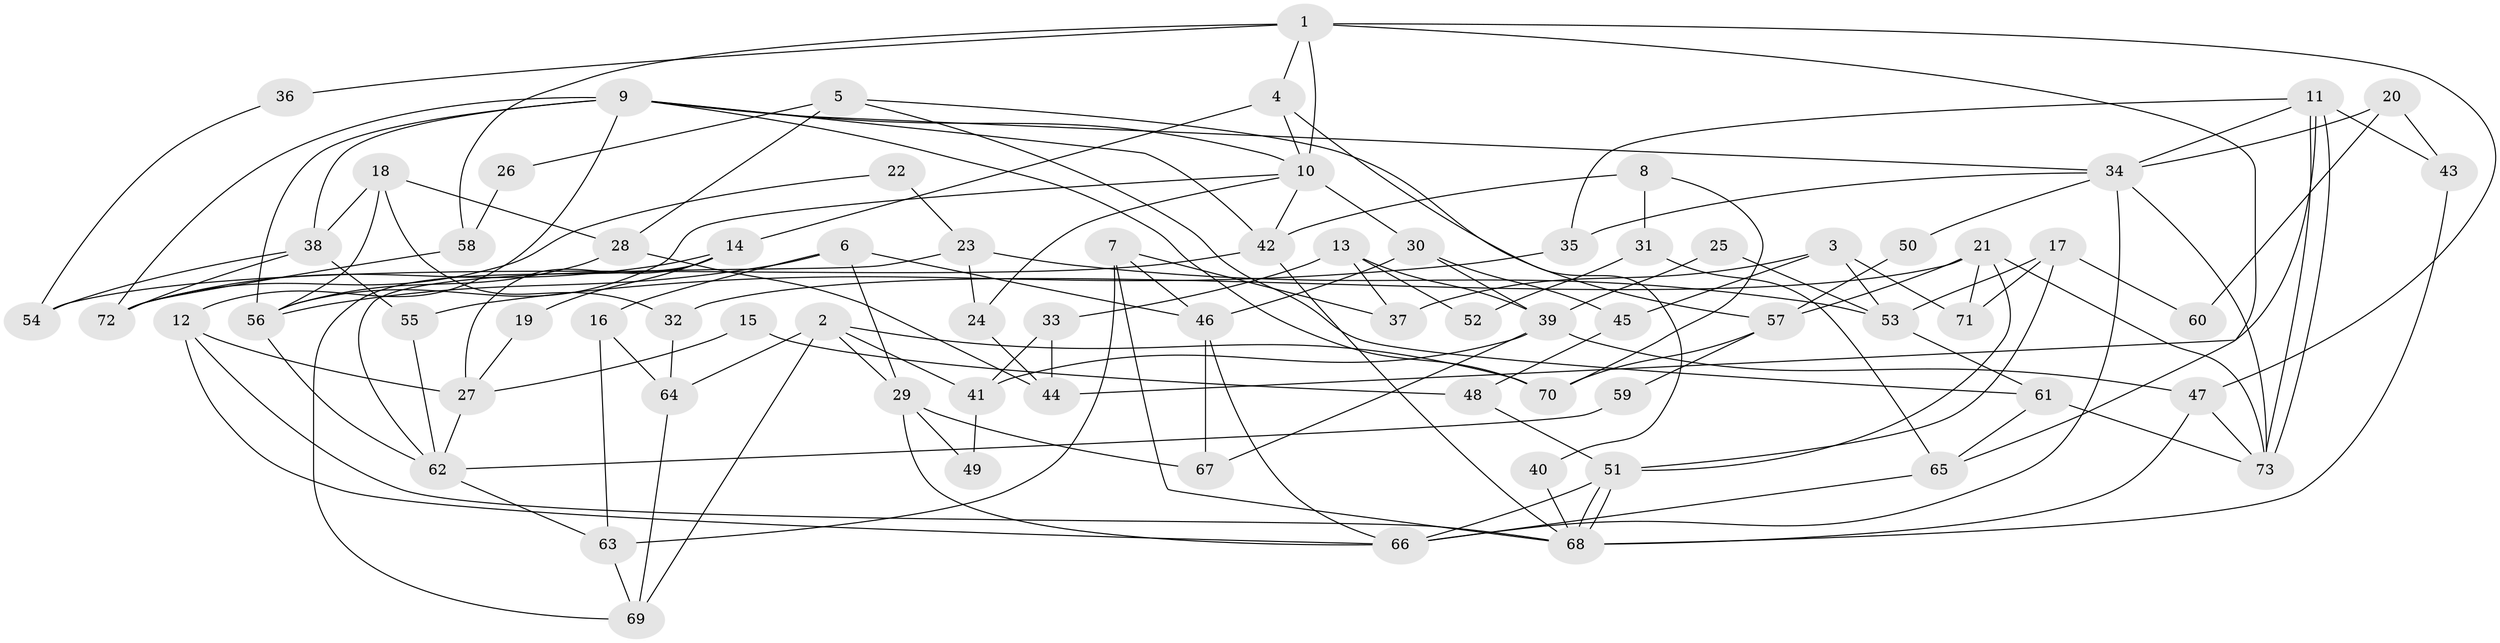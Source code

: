 // Generated by graph-tools (version 1.1) at 2025/11/02/27/25 16:11:17]
// undirected, 73 vertices, 146 edges
graph export_dot {
graph [start="1"]
  node [color=gray90,style=filled];
  1;
  2;
  3;
  4;
  5;
  6;
  7;
  8;
  9;
  10;
  11;
  12;
  13;
  14;
  15;
  16;
  17;
  18;
  19;
  20;
  21;
  22;
  23;
  24;
  25;
  26;
  27;
  28;
  29;
  30;
  31;
  32;
  33;
  34;
  35;
  36;
  37;
  38;
  39;
  40;
  41;
  42;
  43;
  44;
  45;
  46;
  47;
  48;
  49;
  50;
  51;
  52;
  53;
  54;
  55;
  56;
  57;
  58;
  59;
  60;
  61;
  62;
  63;
  64;
  65;
  66;
  67;
  68;
  69;
  70;
  71;
  72;
  73;
  1 -- 10;
  1 -- 47;
  1 -- 4;
  1 -- 36;
  1 -- 58;
  1 -- 65;
  2 -- 29;
  2 -- 64;
  2 -- 41;
  2 -- 69;
  2 -- 70;
  3 -- 71;
  3 -- 53;
  3 -- 37;
  3 -- 45;
  4 -- 10;
  4 -- 14;
  4 -- 40;
  5 -- 61;
  5 -- 57;
  5 -- 26;
  5 -- 28;
  6 -- 46;
  6 -- 16;
  6 -- 29;
  6 -- 56;
  7 -- 68;
  7 -- 63;
  7 -- 37;
  7 -- 46;
  8 -- 70;
  8 -- 42;
  8 -- 31;
  9 -- 10;
  9 -- 34;
  9 -- 12;
  9 -- 38;
  9 -- 42;
  9 -- 56;
  9 -- 70;
  9 -- 72;
  10 -- 42;
  10 -- 56;
  10 -- 24;
  10 -- 30;
  11 -- 73;
  11 -- 73;
  11 -- 35;
  11 -- 34;
  11 -- 43;
  11 -- 44;
  12 -- 66;
  12 -- 27;
  12 -- 68;
  13 -- 33;
  13 -- 37;
  13 -- 39;
  13 -- 52;
  14 -- 72;
  14 -- 19;
  14 -- 27;
  14 -- 69;
  15 -- 27;
  15 -- 48;
  16 -- 64;
  16 -- 63;
  17 -- 51;
  17 -- 53;
  17 -- 60;
  17 -- 71;
  18 -- 56;
  18 -- 28;
  18 -- 32;
  18 -- 38;
  19 -- 27;
  20 -- 34;
  20 -- 43;
  20 -- 60;
  21 -- 73;
  21 -- 51;
  21 -- 32;
  21 -- 57;
  21 -- 71;
  22 -- 23;
  22 -- 72;
  23 -- 24;
  23 -- 62;
  23 -- 53;
  24 -- 44;
  25 -- 39;
  25 -- 53;
  26 -- 58;
  27 -- 62;
  28 -- 56;
  28 -- 44;
  29 -- 66;
  29 -- 49;
  29 -- 67;
  30 -- 46;
  30 -- 39;
  30 -- 45;
  31 -- 65;
  31 -- 52;
  32 -- 64;
  33 -- 41;
  33 -- 44;
  34 -- 73;
  34 -- 35;
  34 -- 50;
  34 -- 66;
  35 -- 55;
  36 -- 54;
  38 -- 54;
  38 -- 55;
  38 -- 72;
  39 -- 41;
  39 -- 47;
  39 -- 67;
  40 -- 68;
  41 -- 49;
  42 -- 68;
  42 -- 54;
  43 -- 68;
  45 -- 48;
  46 -- 67;
  46 -- 66;
  47 -- 68;
  47 -- 73;
  48 -- 51;
  50 -- 57;
  51 -- 68;
  51 -- 68;
  51 -- 66;
  53 -- 61;
  55 -- 62;
  56 -- 62;
  57 -- 70;
  57 -- 59;
  58 -- 72;
  59 -- 62;
  61 -- 65;
  61 -- 73;
  62 -- 63;
  63 -- 69;
  64 -- 69;
  65 -- 66;
}

